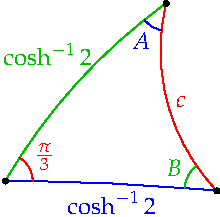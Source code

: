 settings.tex="pdflatex";

texpreamble("\usepackage{amsmath}
\usepackage{amsthm,amssymb}
\usepackage{mathpazo}
\usepackage[svgnames]{xcolor}
");
import graph;

size(110);

path c=unitcircle;

pair cent(pair p, pair q){
	real A[][]={{p.x,p.y},{q.x,q.y}};
	real[] b={p.x^2+p.y^2+1,q.x^2+q.y^2+1};
	real[] c=0.5*solve(A,b);
	return (c[0],c[1]);
	}

real rad(pair p, pair q){
	real l=dot(cent(p,q),cent(p,q));
	return sqrt(l-1);
	}
	
void circ(pair p, pair q, pen pen){
	real paral=p.x*q.y-p.y*q.x;
	if(paral==0){draw(p--q);}
	else{
	draw(arc(cent(p,q),rad(p,q),min(degrees(p-cent(p,q)),degrees(q-cent(p,q))),max(degrees(p-cent(p,q)),degrees(q-cent(p,q)))), pen);
	}
	}
	
void extcirc(pair p, pair q){
	real paral=p.x*q.y-p.y*q.x;
	if(paral==0){draw(unit(p)--(-unit(p))); draw(unit(q)--(-unit(q)));}
	else{
	picture pic;
	draw(pic,shift(cent(p,q))*scale(rad(p,q))*unitcircle);
	clip(pic,unitcircle);
	add(pic);
	}
	}


pair al=(-0.4,0.1);
pair cal=(-0.4,-0.1);

pair f(pair z){return (al-z)/(cal*z-1);}

pair C=f((0,0));
real a=sqrt((2-1)/(2+1));
real b=sqrt((2-1)/(2+1));
pair A=f(b*dir(60));
pair B=f(a*dir(0));


circ(A,B,red);
circ(B,C,blue);
circ(C,A,heavygreen);

label("$\cosh^{-1}2$",0.5(B+C)+0.03S,blue);
label("$\cosh^{-1}2$",0.5(A+C)+0.1*NW,heavygreen);
label("$c$",0.5(A+B)+0.02dir(200),red);

draw(Label("$A$",Relative(0.45)),arc(A,0.05,218,260),blue);
draw("$B$",arc(B,0.06,130,174),heavygreen);
draw(Label("$\frac\pi 3$",Relative(0.5)),arc(C,0.05,0,58),red);

dot(A);
dot(B);
dot(C);